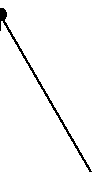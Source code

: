 beginfig(1);

u := 2cm;

pair p[];
p1 := dir(90)*u; p2 := dir(90+120)*u; p3 := dir(90-120)*u;

draw p2--p3--p1;

draw p2{up}...p1;
draw p2{dir 30}...p1;

draw p1 withpen pencircle scaled 5;
draw p2 withpen pencircle scaled 5;
draw p3 withpen pencircle scaled 5;

endfig;
end;